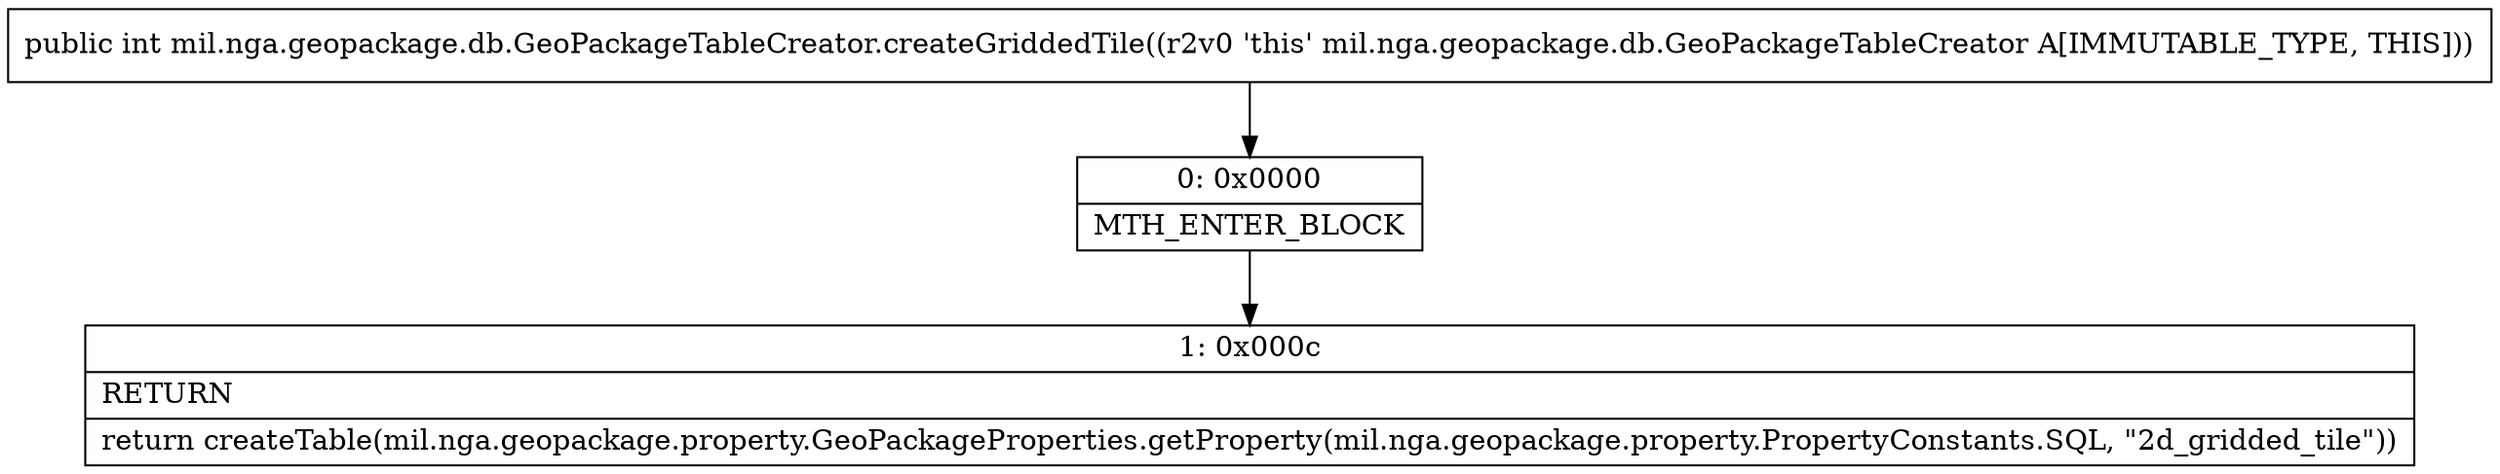 digraph "CFG formil.nga.geopackage.db.GeoPackageTableCreator.createGriddedTile()I" {
Node_0 [shape=record,label="{0\:\ 0x0000|MTH_ENTER_BLOCK\l}"];
Node_1 [shape=record,label="{1\:\ 0x000c|RETURN\l|return createTable(mil.nga.geopackage.property.GeoPackageProperties.getProperty(mil.nga.geopackage.property.PropertyConstants.SQL, \"2d_gridded_tile\"))\l}"];
MethodNode[shape=record,label="{public int mil.nga.geopackage.db.GeoPackageTableCreator.createGriddedTile((r2v0 'this' mil.nga.geopackage.db.GeoPackageTableCreator A[IMMUTABLE_TYPE, THIS])) }"];
MethodNode -> Node_0;
Node_0 -> Node_1;
}

